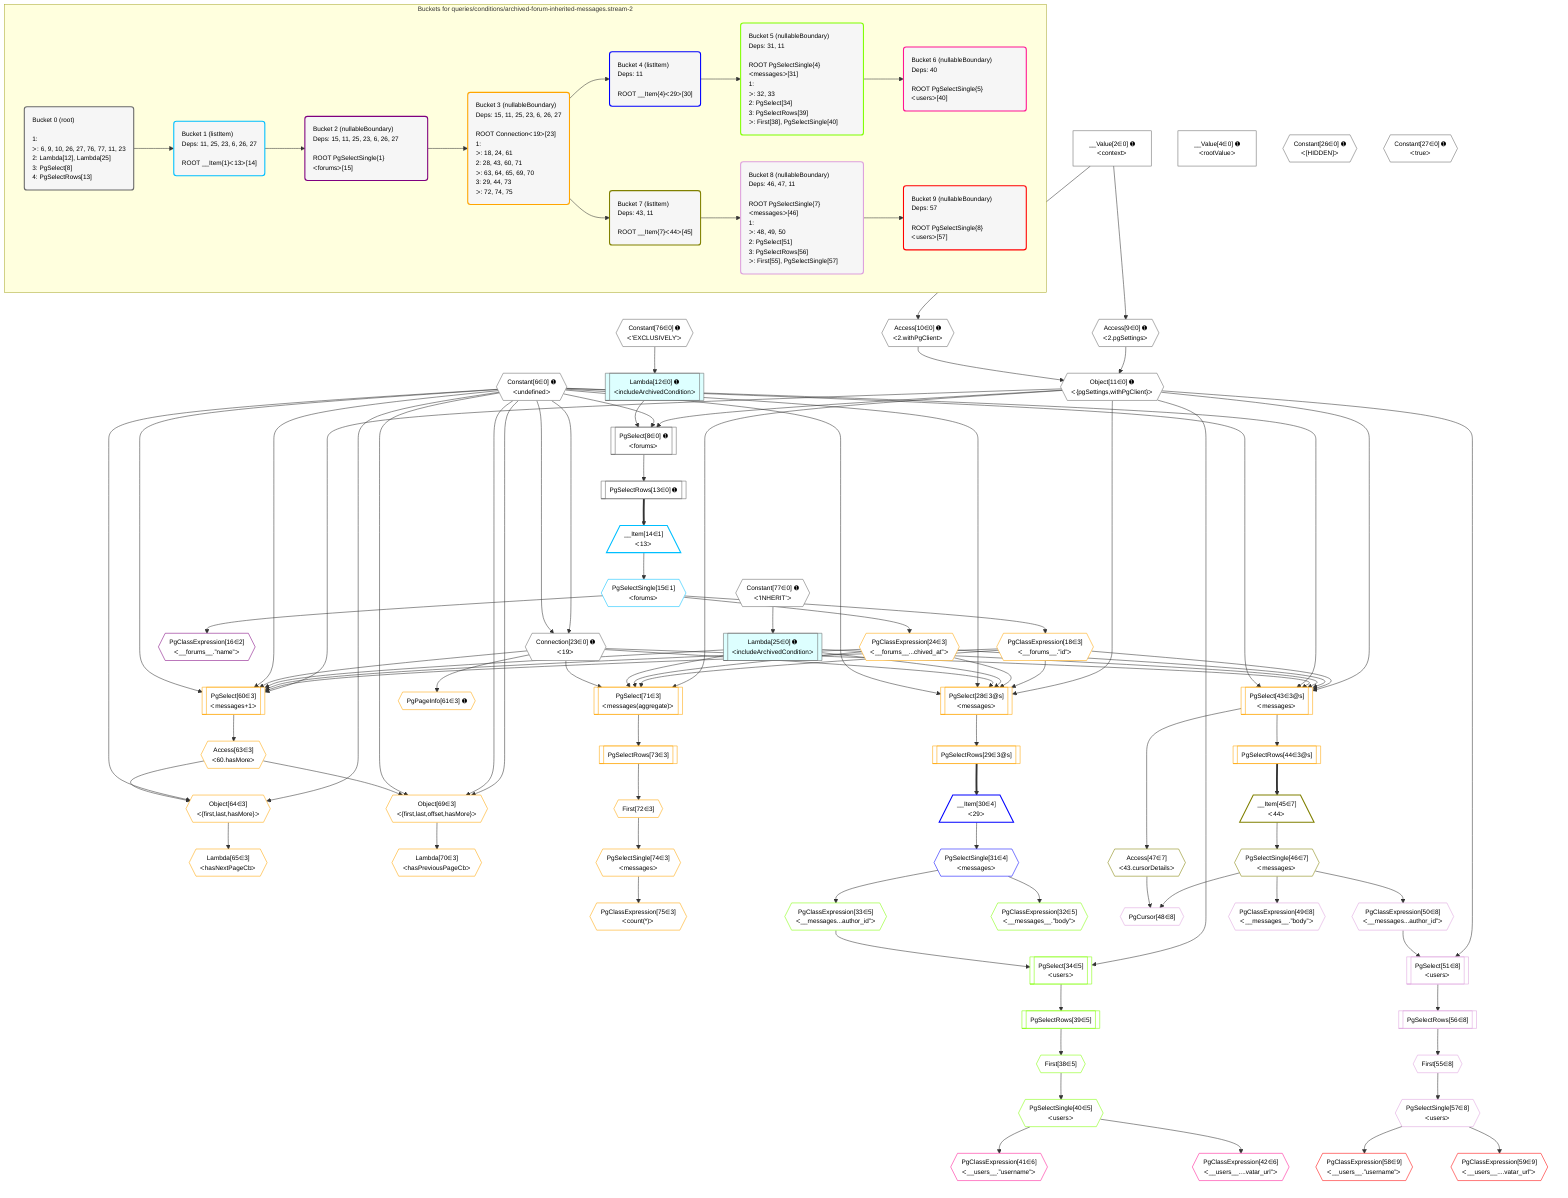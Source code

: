 %%{init: {'themeVariables': { 'fontSize': '12px'}}}%%
graph TD
    classDef path fill:#eee,stroke:#000,color:#000
    classDef plan fill:#fff,stroke-width:1px,color:#000
    classDef itemplan fill:#fff,stroke-width:2px,color:#000
    classDef unbatchedplan fill:#dff,stroke-width:1px,color:#000
    classDef sideeffectplan fill:#fcc,stroke-width:2px,color:#000
    classDef bucket fill:#f6f6f6,color:#000,stroke-width:2px,text-align:left


    %% plan dependencies
    PgSelect8[["PgSelect[8∈0] ➊<br />ᐸforumsᐳ"]]:::plan
    Object11{{"Object[11∈0] ➊<br />ᐸ{pgSettings,withPgClient}ᐳ"}}:::plan
    Constant6{{"Constant[6∈0] ➊<br />ᐸundefinedᐳ"}}:::plan
    Lambda12[["Lambda[12∈0] ➊<br />ᐸincludeArchivedConditionᐳ"]]:::unbatchedplan
    Object11 & Constant6 & Lambda12 --> PgSelect8
    Access9{{"Access[9∈0] ➊<br />ᐸ2.pgSettingsᐳ"}}:::plan
    Access10{{"Access[10∈0] ➊<br />ᐸ2.withPgClientᐳ"}}:::plan
    Access9 & Access10 --> Object11
    Connection23{{"Connection[23∈0] ➊<br />ᐸ19ᐳ"}}:::plan
    Constant6 & Constant6 --> Connection23
    __Value2["__Value[2∈0] ➊<br />ᐸcontextᐳ"]:::plan
    __Value2 --> Access9
    __Value2 --> Access10
    Constant76{{"Constant[76∈0] ➊<br />ᐸ'EXCLUSIVELY'ᐳ"}}:::plan
    Constant76 --> Lambda12
    PgSelectRows13[["PgSelectRows[13∈0] ➊"]]:::plan
    PgSelect8 --> PgSelectRows13
    Lambda25[["Lambda[25∈0] ➊<br />ᐸincludeArchivedConditionᐳ"]]:::unbatchedplan
    Constant77{{"Constant[77∈0] ➊<br />ᐸ'INHERIT'ᐳ"}}:::plan
    Constant77 --> Lambda25
    __Value4["__Value[4∈0] ➊<br />ᐸrootValueᐳ"]:::plan
    Constant26{{"Constant[26∈0] ➊<br />ᐸ[HIDDEN]ᐳ"}}:::plan
    Constant27{{"Constant[27∈0] ➊<br />ᐸtrueᐳ"}}:::plan
    __Item14[/"__Item[14∈1]<br />ᐸ13ᐳ"\]:::itemplan
    PgSelectRows13 ==> __Item14
    PgSelectSingle15{{"PgSelectSingle[15∈1]<br />ᐸforumsᐳ"}}:::plan
    __Item14 --> PgSelectSingle15
    PgClassExpression16{{"PgClassExpression[16∈2]<br />ᐸ__forums__.”name”ᐳ"}}:::plan
    PgSelectSingle15 --> PgClassExpression16
    PgSelect28[["PgSelect[28∈3@s]<br />ᐸmessagesᐳ"]]:::plan
    PgClassExpression18{{"PgClassExpression[18∈3]<br />ᐸ__forums__.”id”ᐳ"}}:::plan
    PgClassExpression24{{"PgClassExpression[24∈3]<br />ᐸ__forums__...chived_at”ᐳ"}}:::plan
    Object11 & PgClassExpression18 & PgClassExpression24 & Lambda25 & Connection23 & Constant6 & Constant6 --> PgSelect28
    PgSelect43[["PgSelect[43∈3@s]<br />ᐸmessagesᐳ"]]:::plan
    Object11 & PgClassExpression18 & PgClassExpression24 & Lambda25 & Connection23 & Constant6 & Constant6 --> PgSelect43
    PgSelect60[["PgSelect[60∈3]<br />ᐸmessages+1ᐳ"]]:::plan
    Object11 & PgClassExpression18 & PgClassExpression24 & Lambda25 & Connection23 & Constant6 & Constant6 --> PgSelect60
    PgSelect71[["PgSelect[71∈3]<br />ᐸmessages(aggregate)ᐳ"]]:::plan
    Object11 & PgClassExpression18 & PgClassExpression24 & Lambda25 & Connection23 --> PgSelect71
    Object69{{"Object[69∈3]<br />ᐸ{first,last,offset,hasMore}ᐳ"}}:::plan
    Access63{{"Access[63∈3]<br />ᐸ60.hasMoreᐳ"}}:::plan
    Constant6 & Constant6 & Constant6 & Access63 --> Object69
    Object64{{"Object[64∈3]<br />ᐸ{first,last,hasMore}ᐳ"}}:::plan
    Constant6 & Constant6 & Access63 --> Object64
    PgSelectSingle15 --> PgClassExpression18
    PgSelectSingle15 --> PgClassExpression24
    PgSelectRows29[["PgSelectRows[29∈3@s]"]]:::plan
    PgSelect28 --> PgSelectRows29
    PgSelectRows44[["PgSelectRows[44∈3@s]"]]:::plan
    PgSelect43 --> PgSelectRows44
    PgPageInfo61{{"PgPageInfo[61∈3] ➊"}}:::plan
    Connection23 --> PgPageInfo61
    PgSelect60 --> Access63
    Lambda65{{"Lambda[65∈3]<br />ᐸhasNextPageCbᐳ"}}:::plan
    Object64 --> Lambda65
    Lambda70{{"Lambda[70∈3]<br />ᐸhasPreviousPageCbᐳ"}}:::plan
    Object69 --> Lambda70
    First72{{"First[72∈3]"}}:::plan
    PgSelectRows73[["PgSelectRows[73∈3]"]]:::plan
    PgSelectRows73 --> First72
    PgSelect71 --> PgSelectRows73
    PgSelectSingle74{{"PgSelectSingle[74∈3]<br />ᐸmessagesᐳ"}}:::plan
    First72 --> PgSelectSingle74
    PgClassExpression75{{"PgClassExpression[75∈3]<br />ᐸcount(*)ᐳ"}}:::plan
    PgSelectSingle74 --> PgClassExpression75
    __Item30[/"__Item[30∈4]<br />ᐸ29ᐳ"\]:::itemplan
    PgSelectRows29 ==> __Item30
    PgSelectSingle31{{"PgSelectSingle[31∈4]<br />ᐸmessagesᐳ"}}:::plan
    __Item30 --> PgSelectSingle31
    PgSelect34[["PgSelect[34∈5]<br />ᐸusersᐳ"]]:::plan
    PgClassExpression33{{"PgClassExpression[33∈5]<br />ᐸ__messages...author_id”ᐳ"}}:::plan
    Object11 & PgClassExpression33 --> PgSelect34
    PgClassExpression32{{"PgClassExpression[32∈5]<br />ᐸ__messages__.”body”ᐳ"}}:::plan
    PgSelectSingle31 --> PgClassExpression32
    PgSelectSingle31 --> PgClassExpression33
    First38{{"First[38∈5]"}}:::plan
    PgSelectRows39[["PgSelectRows[39∈5]"]]:::plan
    PgSelectRows39 --> First38
    PgSelect34 --> PgSelectRows39
    PgSelectSingle40{{"PgSelectSingle[40∈5]<br />ᐸusersᐳ"}}:::plan
    First38 --> PgSelectSingle40
    PgClassExpression41{{"PgClassExpression[41∈6]<br />ᐸ__users__.”username”ᐳ"}}:::plan
    PgSelectSingle40 --> PgClassExpression41
    PgClassExpression42{{"PgClassExpression[42∈6]<br />ᐸ__users__....vatar_url”ᐳ"}}:::plan
    PgSelectSingle40 --> PgClassExpression42
    __Item45[/"__Item[45∈7]<br />ᐸ44ᐳ"\]:::itemplan
    PgSelectRows44 ==> __Item45
    PgSelectSingle46{{"PgSelectSingle[46∈7]<br />ᐸmessagesᐳ"}}:::plan
    __Item45 --> PgSelectSingle46
    Access47{{"Access[47∈7]<br />ᐸ43.cursorDetailsᐳ"}}:::plan
    PgSelect43 --> Access47
    PgCursor48{{"PgCursor[48∈8]"}}:::plan
    PgSelectSingle46 & Access47 --> PgCursor48
    PgSelect51[["PgSelect[51∈8]<br />ᐸusersᐳ"]]:::plan
    PgClassExpression50{{"PgClassExpression[50∈8]<br />ᐸ__messages...author_id”ᐳ"}}:::plan
    Object11 & PgClassExpression50 --> PgSelect51
    PgClassExpression49{{"PgClassExpression[49∈8]<br />ᐸ__messages__.”body”ᐳ"}}:::plan
    PgSelectSingle46 --> PgClassExpression49
    PgSelectSingle46 --> PgClassExpression50
    First55{{"First[55∈8]"}}:::plan
    PgSelectRows56[["PgSelectRows[56∈8]"]]:::plan
    PgSelectRows56 --> First55
    PgSelect51 --> PgSelectRows56
    PgSelectSingle57{{"PgSelectSingle[57∈8]<br />ᐸusersᐳ"}}:::plan
    First55 --> PgSelectSingle57
    PgClassExpression58{{"PgClassExpression[58∈9]<br />ᐸ__users__.”username”ᐳ"}}:::plan
    PgSelectSingle57 --> PgClassExpression58
    PgClassExpression59{{"PgClassExpression[59∈9]<br />ᐸ__users__....vatar_url”ᐳ"}}:::plan
    PgSelectSingle57 --> PgClassExpression59

    %% define steps

    subgraph "Buckets for queries/conditions/archived-forum-inherited-messages.stream-2"
    Bucket0("Bucket 0 (root)<br /><br />1: <br />ᐳ: 6, 9, 10, 26, 27, 76, 77, 11, 23<br />2: Lambda[12], Lambda[25]<br />3: PgSelect[8]<br />4: PgSelectRows[13]"):::bucket
    classDef bucket0 stroke:#696969
    class Bucket0,__Value2,__Value4,Constant6,PgSelect8,Access9,Access10,Object11,Lambda12,PgSelectRows13,Connection23,Lambda25,Constant26,Constant27,Constant76,Constant77 bucket0
    Bucket1("Bucket 1 (listItem)<br />Deps: 11, 25, 23, 6, 26, 27<br /><br />ROOT __Item{1}ᐸ13ᐳ[14]"):::bucket
    classDef bucket1 stroke:#00bfff
    class Bucket1,__Item14,PgSelectSingle15 bucket1
    Bucket2("Bucket 2 (nullableBoundary)<br />Deps: 15, 11, 25, 23, 6, 26, 27<br /><br />ROOT PgSelectSingle{1}ᐸforumsᐳ[15]"):::bucket
    classDef bucket2 stroke:#7f007f
    class Bucket2,PgClassExpression16 bucket2
    Bucket3("Bucket 3 (nullableBoundary)<br />Deps: 15, 11, 25, 23, 6, 26, 27<br /><br />ROOT Connectionᐸ19ᐳ[23]<br />1: <br />ᐳ: 18, 24, 61<br />2: 28, 43, 60, 71<br />ᐳ: 63, 64, 65, 69, 70<br />3: 29, 44, 73<br />ᐳ: 72, 74, 75"):::bucket
    classDef bucket3 stroke:#ffa500
    class Bucket3,PgClassExpression18,PgClassExpression24,PgSelect28,PgSelectRows29,PgSelect43,PgSelectRows44,PgSelect60,PgPageInfo61,Access63,Object64,Lambda65,Object69,Lambda70,PgSelect71,First72,PgSelectRows73,PgSelectSingle74,PgClassExpression75 bucket3
    Bucket4("Bucket 4 (listItem)<br />Deps: 11<br /><br />ROOT __Item{4}ᐸ29ᐳ[30]"):::bucket
    classDef bucket4 stroke:#0000ff
    class Bucket4,__Item30,PgSelectSingle31 bucket4
    Bucket5("Bucket 5 (nullableBoundary)<br />Deps: 31, 11<br /><br />ROOT PgSelectSingle{4}ᐸmessagesᐳ[31]<br />1: <br />ᐳ: 32, 33<br />2: PgSelect[34]<br />3: PgSelectRows[39]<br />ᐳ: First[38], PgSelectSingle[40]"):::bucket
    classDef bucket5 stroke:#7fff00
    class Bucket5,PgClassExpression32,PgClassExpression33,PgSelect34,First38,PgSelectRows39,PgSelectSingle40 bucket5
    Bucket6("Bucket 6 (nullableBoundary)<br />Deps: 40<br /><br />ROOT PgSelectSingle{5}ᐸusersᐳ[40]"):::bucket
    classDef bucket6 stroke:#ff1493
    class Bucket6,PgClassExpression41,PgClassExpression42 bucket6
    Bucket7("Bucket 7 (listItem)<br />Deps: 43, 11<br /><br />ROOT __Item{7}ᐸ44ᐳ[45]"):::bucket
    classDef bucket7 stroke:#808000
    class Bucket7,__Item45,PgSelectSingle46,Access47 bucket7
    Bucket8("Bucket 8 (nullableBoundary)<br />Deps: 46, 47, 11<br /><br />ROOT PgSelectSingle{7}ᐸmessagesᐳ[46]<br />1: <br />ᐳ: 48, 49, 50<br />2: PgSelect[51]<br />3: PgSelectRows[56]<br />ᐳ: First[55], PgSelectSingle[57]"):::bucket
    classDef bucket8 stroke:#dda0dd
    class Bucket8,PgCursor48,PgClassExpression49,PgClassExpression50,PgSelect51,First55,PgSelectRows56,PgSelectSingle57 bucket8
    Bucket9("Bucket 9 (nullableBoundary)<br />Deps: 57<br /><br />ROOT PgSelectSingle{8}ᐸusersᐳ[57]"):::bucket
    classDef bucket9 stroke:#ff0000
    class Bucket9,PgClassExpression58,PgClassExpression59 bucket9
    Bucket0 --> Bucket1
    Bucket1 --> Bucket2
    Bucket2 --> Bucket3
    Bucket3 --> Bucket4 & Bucket7
    Bucket4 --> Bucket5
    Bucket5 --> Bucket6
    Bucket7 --> Bucket8
    Bucket8 --> Bucket9
    end